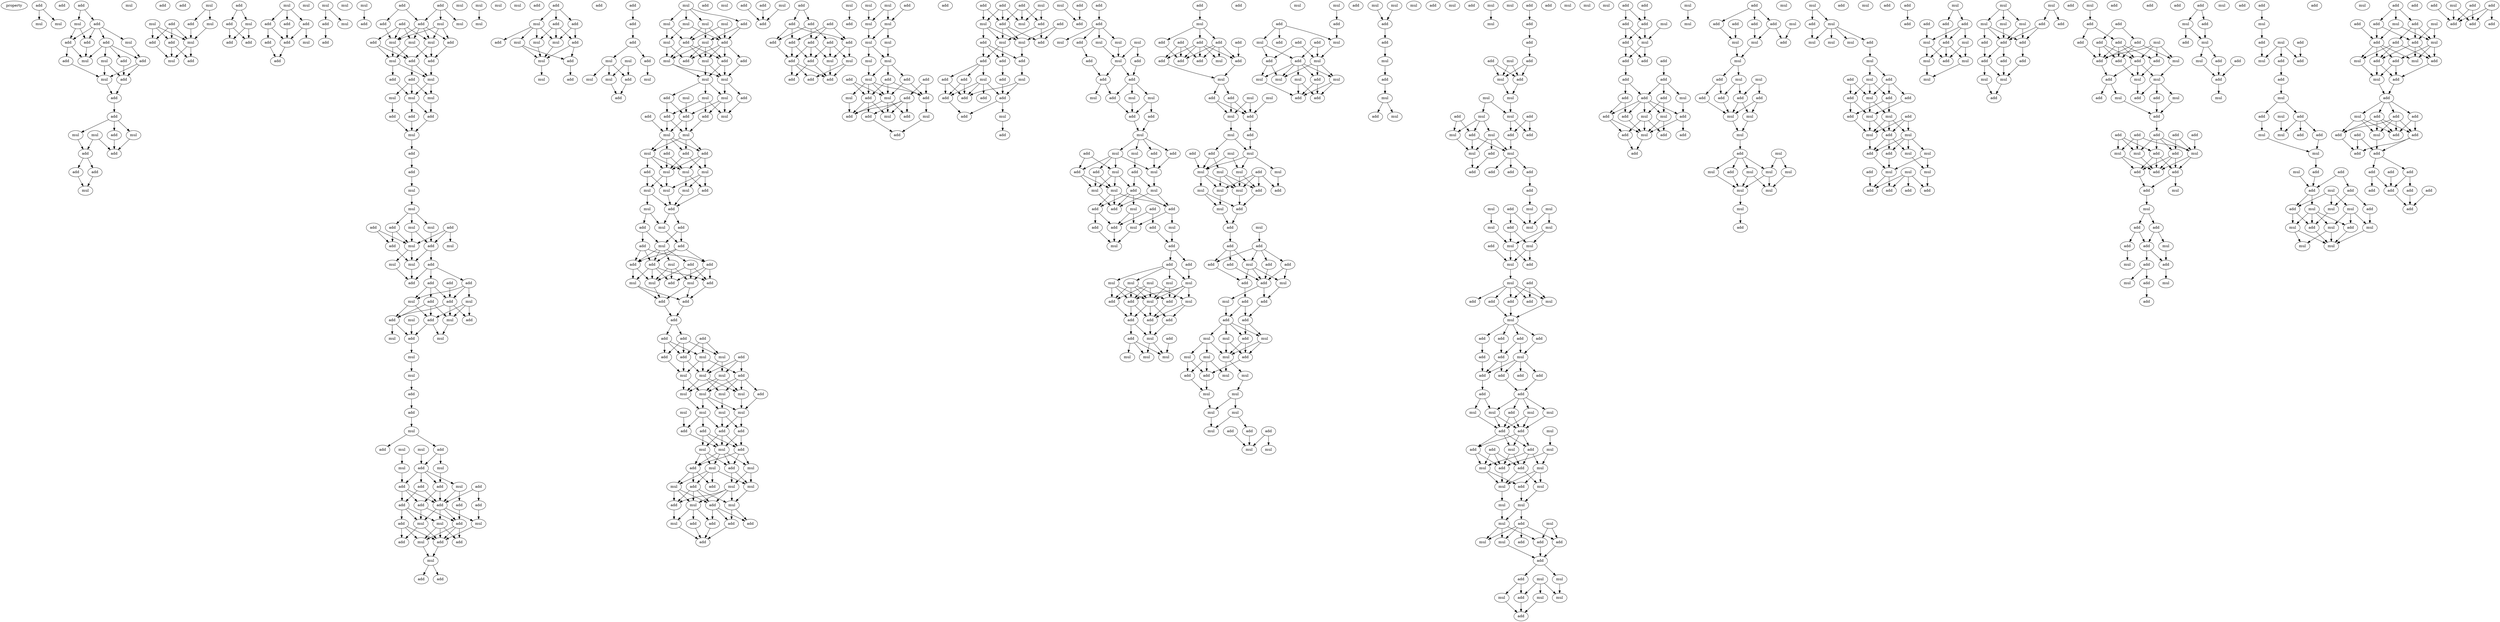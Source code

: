 digraph {
    node [fontcolor=black]
    property [mul=2,lf=1.6]
    0 [ label = add ];
    1 [ label = add ];
    2 [ label = mul ];
    3 [ label = mul ];
    4 [ label = add ];
    5 [ label = mul ];
    6 [ label = add ];
    7 [ label = add ];
    8 [ label = mul ];
    9 [ label = add ];
    10 [ label = add ];
    11 [ label = mul ];
    12 [ label = add ];
    13 [ label = mul ];
    14 [ label = add ];
    15 [ label = add ];
    16 [ label = mul ];
    17 [ label = add ];
    18 [ label = mul ];
    19 [ label = add ];
    20 [ label = add ];
    21 [ label = add ];
    22 [ label = add ];
    23 [ label = add ];
    24 [ label = mul ];
    25 [ label = mul ];
    26 [ label = mul ];
    27 [ label = add ];
    28 [ label = add ];
    29 [ label = add ];
    30 [ label = add ];
    31 [ label = mul ];
    32 [ label = mul ];
    33 [ label = mul ];
    34 [ label = add ];
    35 [ label = add ];
    36 [ label = mul ];
    37 [ label = add ];
    38 [ label = add ];
    39 [ label = mul ];
    40 [ label = add ];
    41 [ label = mul ];
    42 [ label = add ];
    43 [ label = add ];
    44 [ label = mul ];
    45 [ label = mul ];
    46 [ label = add ];
    47 [ label = add ];
    48 [ label = add ];
    49 [ label = add ];
    50 [ label = add ];
    51 [ label = mul ];
    52 [ label = add ];
    53 [ label = add ];
    54 [ label = mul ];
    55 [ label = mul ];
    56 [ label = add ];
    57 [ label = add ];
    58 [ label = mul ];
    59 [ label = mul ];
    60 [ label = add ];
    61 [ label = mul ];
    62 [ label = add ];
    63 [ label = add ];
    64 [ label = add ];
    65 [ label = add ];
    66 [ label = mul ];
    67 [ label = mul ];
    68 [ label = add ];
    69 [ label = add ];
    70 [ label = add ];
    71 [ label = mul ];
    72 [ label = add ];
    73 [ label = mul ];
    74 [ label = mul ];
    75 [ label = add ];
    76 [ label = add ];
    77 [ label = mul ];
    78 [ label = mul ];
    79 [ label = mul ];
    80 [ label = add ];
    81 [ label = add ];
    82 [ label = mul ];
    83 [ label = mul ];
    84 [ label = mul ];
    85 [ label = add ];
    86 [ label = add ];
    87 [ label = add ];
    88 [ label = mul ];
    89 [ label = add ];
    90 [ label = add ];
    91 [ label = mul ];
    92 [ label = mul ];
    93 [ label = mul ];
    94 [ label = mul ];
    95 [ label = mul ];
    96 [ label = add ];
    97 [ label = add ];
    98 [ label = mul ];
    99 [ label = add ];
    100 [ label = mul ];
    101 [ label = add ];
    102 [ label = add ];
    103 [ label = mul ];
    104 [ label = mul ];
    105 [ label = mul ];
    106 [ label = add ];
    107 [ label = mul ];
    108 [ label = add ];
    109 [ label = add ];
    110 [ label = add ];
    111 [ label = add ];
    112 [ label = add ];
    113 [ label = add ];
    114 [ label = mul ];
    115 [ label = mul ];
    116 [ label = add ];
    117 [ label = mul ];
    118 [ label = add ];
    119 [ label = mul ];
    120 [ label = add ];
    121 [ label = mul ];
    122 [ label = add ];
    123 [ label = mul ];
    124 [ label = mul ];
    125 [ label = mul ];
    126 [ label = add ];
    127 [ label = add ];
    128 [ label = mul ];
    129 [ label = mul ];
    130 [ label = mul ];
    131 [ label = add ];
    132 [ label = add ];
    133 [ label = mul ];
    134 [ label = add ];
    135 [ label = mul ];
    136 [ label = add ];
    137 [ label = mul ];
    138 [ label = mul ];
    139 [ label = add ];
    140 [ label = add ];
    141 [ label = add ];
    142 [ label = add ];
    143 [ label = add ];
    144 [ label = add ];
    145 [ label = add ];
    146 [ label = add ];
    147 [ label = add ];
    148 [ label = add ];
    149 [ label = mul ];
    150 [ label = mul ];
    151 [ label = add ];
    152 [ label = mul ];
    153 [ label = add ];
    154 [ label = mul ];
    155 [ label = add ];
    156 [ label = add ];
    157 [ label = mul ];
    158 [ label = add ];
    159 [ label = add ];
    160 [ label = add ];
    161 [ label = add ];
    162 [ label = mul ];
    163 [ label = add ];
    164 [ label = mul ];
    165 [ label = add ];
    166 [ label = mul ];
    167 [ label = add ];
    168 [ label = mul ];
    169 [ label = add ];
    170 [ label = mul ];
    171 [ label = add ];
    172 [ label = add ];
    173 [ label = add ];
    174 [ label = mul ];
    175 [ label = add ];
    176 [ label = add ];
    177 [ label = add ];
    178 [ label = mul ];
    179 [ label = mul ];
    180 [ label = mul ];
    181 [ label = mul ];
    182 [ label = mul ];
    183 [ label = add ];
    184 [ label = add ];
    185 [ label = mul ];
    186 [ label = mul ];
    187 [ label = mul ];
    188 [ label = mul ];
    189 [ label = add ];
    190 [ label = mul ];
    191 [ label = add ];
    192 [ label = mul ];
    193 [ label = add ];
    194 [ label = mul ];
    195 [ label = add ];
    196 [ label = mul ];
    197 [ label = mul ];
    198 [ label = add ];
    199 [ label = add ];
    200 [ label = mul ];
    201 [ label = mul ];
    202 [ label = mul ];
    203 [ label = add ];
    204 [ label = mul ];
    205 [ label = add ];
    206 [ label = mul ];
    207 [ label = add ];
    208 [ label = mul ];
    209 [ label = add ];
    210 [ label = add ];
    211 [ label = add ];
    212 [ label = mul ];
    213 [ label = mul ];
    214 [ label = mul ];
    215 [ label = add ];
    216 [ label = add ];
    217 [ label = add ];
    218 [ label = mul ];
    219 [ label = mul ];
    220 [ label = mul ];
    221 [ label = add ];
    222 [ label = mul ];
    223 [ label = mul ];
    224 [ label = mul ];
    225 [ label = add ];
    226 [ label = mul ];
    227 [ label = add ];
    228 [ label = mul ];
    229 [ label = add ];
    230 [ label = add ];
    231 [ label = add ];
    232 [ label = add ];
    233 [ label = add ];
    234 [ label = mul ];
    235 [ label = add ];
    236 [ label = add ];
    237 [ label = add ];
    238 [ label = add ];
    239 [ label = mul ];
    240 [ label = mul ];
    241 [ label = add ];
    242 [ label = mul ];
    243 [ label = mul ];
    244 [ label = add ];
    245 [ label = add ];
    246 [ label = add ];
    247 [ label = add ];
    248 [ label = mul ];
    249 [ label = add ];
    250 [ label = add ];
    251 [ label = add ];
    252 [ label = add ];
    253 [ label = add ];
    254 [ label = mul ];
    255 [ label = add ];
    256 [ label = mul ];
    257 [ label = mul ];
    258 [ label = add ];
    259 [ label = mul ];
    260 [ label = mul ];
    261 [ label = mul ];
    262 [ label = mul ];
    263 [ label = mul ];
    264 [ label = add ];
    265 [ label = mul ];
    266 [ label = mul ];
    267 [ label = mul ];
    268 [ label = mul ];
    269 [ label = mul ];
    270 [ label = add ];
    271 [ label = add ];
    272 [ label = add ];
    273 [ label = add ];
    274 [ label = mul ];
    275 [ label = add ];
    276 [ label = mul ];
    277 [ label = add ];
    278 [ label = add ];
    279 [ label = mul ];
    280 [ label = mul ];
    281 [ label = mul ];
    282 [ label = add ];
    283 [ label = mul ];
    284 [ label = add ];
    285 [ label = mul ];
    286 [ label = add ];
    287 [ label = add ];
    288 [ label = mul ];
    289 [ label = mul ];
    290 [ label = mul ];
    291 [ label = add ];
    292 [ label = add ];
    293 [ label = add ];
    294 [ label = add ];
    295 [ label = add ];
    296 [ label = add ];
    297 [ label = add ];
    298 [ label = mul ];
    299 [ label = add ];
    300 [ label = add ];
    301 [ label = add ];
    302 [ label = add ];
    303 [ label = add ];
    304 [ label = add ];
    305 [ label = add ];
    306 [ label = add ];
    307 [ label = add ];
    308 [ label = add ];
    309 [ label = mul ];
    310 [ label = mul ];
    311 [ label = add ];
    312 [ label = add ];
    313 [ label = add ];
    314 [ label = add ];
    315 [ label = add ];
    316 [ label = mul ];
    317 [ label = add ];
    318 [ label = mul ];
    319 [ label = mul ];
    320 [ label = add ];
    321 [ label = mul ];
    322 [ label = mul ];
    323 [ label = mul ];
    324 [ label = mul ];
    325 [ label = mul ];
    326 [ label = mul ];
    327 [ label = add ];
    328 [ label = mul ];
    329 [ label = add ];
    330 [ label = add ];
    331 [ label = add ];
    332 [ label = add ];
    333 [ label = add ];
    334 [ label = add ];
    335 [ label = mul ];
    336 [ label = mul ];
    337 [ label = mul ];
    338 [ label = add ];
    339 [ label = add ];
    340 [ label = add ];
    341 [ label = mul ];
    342 [ label = add ];
    343 [ label = add ];
    344 [ label = mul ];
    345 [ label = add ];
    346 [ label = add ];
    347 [ label = add ];
    348 [ label = add ];
    349 [ label = mul ];
    350 [ label = add ];
    351 [ label = mul ];
    352 [ label = add ];
    353 [ label = add ];
    354 [ label = mul ];
    355 [ label = add ];
    356 [ label = mul ];
    357 [ label = add ];
    358 [ label = add ];
    359 [ label = add ];
    360 [ label = add ];
    361 [ label = mul ];
    362 [ label = add ];
    363 [ label = mul ];
    364 [ label = add ];
    365 [ label = add ];
    366 [ label = add ];
    367 [ label = add ];
    368 [ label = add ];
    369 [ label = add ];
    370 [ label = mul ];
    371 [ label = add ];
    372 [ label = mul ];
    373 [ label = add ];
    374 [ label = add ];
    375 [ label = add ];
    376 [ label = add ];
    377 [ label = mul ];
    378 [ label = mul ];
    379 [ label = add ];
    380 [ label = mul ];
    381 [ label = mul ];
    382 [ label = add ];
    383 [ label = add ];
    384 [ label = mul ];
    385 [ label = add ];
    386 [ label = add ];
    387 [ label = mul ];
    388 [ label = add ];
    389 [ label = mul ];
    390 [ label = mul ];
    391 [ label = add ];
    392 [ label = add ];
    393 [ label = mul ];
    394 [ label = mul ];
    395 [ label = mul ];
    396 [ label = add ];
    397 [ label = add ];
    398 [ label = add ];
    399 [ label = add ];
    400 [ label = mul ];
    401 [ label = mul ];
    402 [ label = add ];
    403 [ label = add ];
    404 [ label = mul ];
    405 [ label = add ];
    406 [ label = mul ];
    407 [ label = mul ];
    408 [ label = add ];
    409 [ label = add ];
    410 [ label = add ];
    411 [ label = add ];
    412 [ label = mul ];
    413 [ label = mul ];
    414 [ label = add ];
    415 [ label = add ];
    416 [ label = mul ];
    417 [ label = add ];
    418 [ label = add ];
    419 [ label = mul ];
    420 [ label = add ];
    421 [ label = add ];
    422 [ label = mul ];
    423 [ label = mul ];
    424 [ label = mul ];
    425 [ label = mul ];
    426 [ label = mul ];
    427 [ label = mul ];
    428 [ label = add ];
    429 [ label = mul ];
    430 [ label = add ];
    431 [ label = add ];
    432 [ label = add ];
    433 [ label = add ];
    434 [ label = add ];
    435 [ label = add ];
    436 [ label = mul ];
    437 [ label = add ];
    438 [ label = mul ];
    439 [ label = mul ];
    440 [ label = add ];
    441 [ label = mul ];
    442 [ label = mul ];
    443 [ label = add ];
    444 [ label = add ];
    445 [ label = add ];
    446 [ label = add ];
    447 [ label = add ];
    448 [ label = add ];
    449 [ label = mul ];
    450 [ label = add ];
    451 [ label = add ];
    452 [ label = add ];
    453 [ label = mul ];
    454 [ label = mul ];
    455 [ label = add ];
    456 [ label = add ];
    457 [ label = mul ];
    458 [ label = mul ];
    459 [ label = add ];
    460 [ label = add ];
    461 [ label = mul ];
    462 [ label = add ];
    463 [ label = mul ];
    464 [ label = add ];
    465 [ label = mul ];
    466 [ label = mul ];
    467 [ label = mul ];
    468 [ label = mul ];
    469 [ label = mul ];
    470 [ label = add ];
    471 [ label = mul ];
    472 [ label = mul ];
    473 [ label = add ];
    474 [ label = add ];
    475 [ label = mul ];
    476 [ label = mul ];
    477 [ label = add ];
    478 [ label = add ];
    479 [ label = mul ];
    480 [ label = add ];
    481 [ label = add ];
    482 [ label = add ];
    483 [ label = add ];
    484 [ label = mul ];
    485 [ label = add ];
    486 [ label = add ];
    487 [ label = add ];
    488 [ label = add ];
    489 [ label = mul ];
    490 [ label = add ];
    491 [ label = add ];
    492 [ label = mul ];
    493 [ label = add ];
    494 [ label = add ];
    495 [ label = add ];
    496 [ label = add ];
    497 [ label = mul ];
    498 [ label = mul ];
    499 [ label = mul ];
    500 [ label = mul ];
    501 [ label = add ];
    502 [ label = mul ];
    503 [ label = mul ];
    504 [ label = mul ];
    505 [ label = add ];
    506 [ label = mul ];
    507 [ label = add ];
    508 [ label = mul ];
    509 [ label = mul ];
    510 [ label = mul ];
    511 [ label = mul ];
    512 [ label = add ];
    513 [ label = add ];
    514 [ label = mul ];
    515 [ label = mul ];
    516 [ label = add ];
    517 [ label = mul ];
    518 [ label = mul ];
    519 [ label = mul ];
    520 [ label = add ];
    521 [ label = add ];
    522 [ label = mul ];
    523 [ label = mul ];
    524 [ label = add ];
    525 [ label = add ];
    526 [ label = add ];
    527 [ label = add ];
    528 [ label = mul ];
    529 [ label = add ];
    530 [ label = mul ];
    531 [ label = mul ];
    532 [ label = mul ];
    533 [ label = add ];
    534 [ label = mul ];
    535 [ label = add ];
    536 [ label = add ];
    537 [ label = add ];
    538 [ label = mul ];
    539 [ label = mul ];
    540 [ label = mul ];
    541 [ label = add ];
    542 [ label = add ];
    543 [ label = add ];
    544 [ label = mul ];
    545 [ label = mul ];
    546 [ label = add ];
    547 [ label = add ];
    548 [ label = mul ];
    549 [ label = add ];
    550 [ label = mul ];
    551 [ label = mul ];
    552 [ label = mul ];
    553 [ label = mul ];
    554 [ label = add ];
    555 [ label = add ];
    556 [ label = add ];
    557 [ label = add ];
    558 [ label = add ];
    559 [ label = add ];
    560 [ label = mul ];
    561 [ label = add ];
    562 [ label = mul ];
    563 [ label = mul ];
    564 [ label = mul ];
    565 [ label = add ];
    566 [ label = add ];
    567 [ label = mul ];
    568 [ label = mul ];
    569 [ label = add ];
    570 [ label = add ];
    571 [ label = mul ];
    572 [ label = add ];
    573 [ label = mul ];
    574 [ label = mul ];
    575 [ label = mul ];
    576 [ label = add ];
    577 [ label = add ];
    578 [ label = mul ];
    579 [ label = add ];
    580 [ label = add ];
    581 [ label = add ];
    582 [ label = add ];
    583 [ label = add ];
    584 [ label = mul ];
    585 [ label = mul ];
    586 [ label = mul ];
    587 [ label = mul ];
    588 [ label = mul ];
    589 [ label = add ];
    590 [ label = mul ];
    591 [ label = add ];
    592 [ label = mul ];
    593 [ label = mul ];
    594 [ label = mul ];
    595 [ label = add ];
    596 [ label = add ];
    597 [ label = mul ];
    598 [ label = add ];
    599 [ label = add ];
    600 [ label = add ];
    601 [ label = add ];
    602 [ label = mul ];
    603 [ label = mul ];
    604 [ label = add ];
    605 [ label = add ];
    606 [ label = mul ];
    607 [ label = add ];
    608 [ label = add ];
    609 [ label = mul ];
    610 [ label = add ];
    611 [ label = add ];
    612 [ label = add ];
    613 [ label = add ];
    614 [ label = add ];
    615 [ label = mul ];
    616 [ label = add ];
    617 [ label = add ];
    618 [ label = add ];
    619 [ label = mul ];
    620 [ label = mul ];
    621 [ label = mul ];
    622 [ label = add ];
    623 [ label = mul ];
    624 [ label = add ];
    625 [ label = mul ];
    626 [ label = add ];
    627 [ label = add ];
    628 [ label = mul ];
    629 [ label = mul ];
    630 [ label = add ];
    631 [ label = add ];
    632 [ label = mul ];
    633 [ label = add ];
    634 [ label = add ];
    635 [ label = mul ];
    636 [ label = add ];
    637 [ label = mul ];
    638 [ label = mul ];
    639 [ label = mul ];
    640 [ label = mul ];
    641 [ label = mul ];
    642 [ label = add ];
    643 [ label = mul ];
    644 [ label = add ];
    645 [ label = mul ];
    646 [ label = add ];
    647 [ label = add ];
    648 [ label = mul ];
    649 [ label = add ];
    650 [ label = mul ];
    651 [ label = mul ];
    652 [ label = add ];
    653 [ label = mul ];
    654 [ label = mul ];
    655 [ label = add ];
    656 [ label = mul ];
    657 [ label = add ];
    658 [ label = add ];
    659 [ label = mul ];
    660 [ label = add ];
    661 [ label = add ];
    662 [ label = mul ];
    663 [ label = add ];
    664 [ label = mul ];
    665 [ label = add ];
    666 [ label = mul ];
    667 [ label = add ];
    668 [ label = add ];
    669 [ label = add ];
    670 [ label = add ];
    671 [ label = add ];
    672 [ label = add ];
    673 [ label = add ];
    674 [ label = add ];
    675 [ label = mul ];
    676 [ label = add ];
    677 [ label = mul ];
    678 [ label = add ];
    679 [ label = mul ];
    680 [ label = add ];
    681 [ label = add ];
    682 [ label = add ];
    683 [ label = add ];
    684 [ label = mul ];
    685 [ label = add ];
    686 [ label = add ];
    687 [ label = add ];
    688 [ label = mul ];
    689 [ label = add ];
    690 [ label = add ];
    691 [ label = add ];
    692 [ label = mul ];
    693 [ label = mul ];
    694 [ label = add ];
    695 [ label = mul ];
    696 [ label = add ];
    697 [ label = mul ];
    698 [ label = mul ];
    699 [ label = add ];
    700 [ label = add ];
    701 [ label = add ];
    702 [ label = add ];
    703 [ label = mul ];
    704 [ label = mul ];
    705 [ label = mul ];
    706 [ label = mul ];
    707 [ label = add ];
    708 [ label = add ];
    709 [ label = mul ];
    710 [ label = mul ];
    711 [ label = mul ];
    712 [ label = mul ];
    713 [ label = mul ];
    714 [ label = mul ];
    715 [ label = mul ];
    716 [ label = mul ];
    717 [ label = mul ];
    718 [ label = add ];
    719 [ label = add ];
    720 [ label = add ];
    721 [ label = mul ];
    722 [ label = mul ];
    723 [ label = add ];
    724 [ label = mul ];
    725 [ label = mul ];
    726 [ label = mul ];
    727 [ label = mul ];
    728 [ label = add ];
    729 [ label = add ];
    730 [ label = add ];
    731 [ label = add ];
    732 [ label = add ];
    733 [ label = mul ];
    734 [ label = mul ];
    735 [ label = add ];
    736 [ label = add ];
    737 [ label = mul ];
    738 [ label = mul ];
    739 [ label = mul ];
    740 [ label = add ];
    741 [ label = mul ];
    742 [ label = add ];
    743 [ label = mul ];
    744 [ label = add ];
    745 [ label = mul ];
    746 [ label = mul ];
    747 [ label = mul ];
    748 [ label = add ];
    749 [ label = add ];
    750 [ label = add ];
    751 [ label = add ];
    752 [ label = add ];
    753 [ label = mul ];
    754 [ label = add ];
    755 [ label = add ];
    756 [ label = mul ];
    757 [ label = add ];
    758 [ label = add ];
    759 [ label = add ];
    760 [ label = add ];
    761 [ label = mul ];
    762 [ label = mul ];
    763 [ label = add ];
    764 [ label = add ];
    765 [ label = mul ];
    766 [ label = mul ];
    767 [ label = mul ];
    768 [ label = mul ];
    769 [ label = mul ];
    770 [ label = mul ];
    771 [ label = add ];
    772 [ label = add ];
    773 [ label = mul ];
    774 [ label = mul ];
    775 [ label = add ];
    776 [ label = add ];
    777 [ label = add ];
    778 [ label = add ];
    779 [ label = add ];
    780 [ label = add ];
    781 [ label = add ];
    782 [ label = mul ];
    783 [ label = mul ];
    784 [ label = mul ];
    785 [ label = add ];
    786 [ label = add ];
    787 [ label = add ];
    788 [ label = add ];
    789 [ label = add ];
    790 [ label = mul ];
    791 [ label = add ];
    792 [ label = add ];
    793 [ label = add ];
    794 [ label = add ];
    795 [ label = mul ];
    796 [ label = add ];
    797 [ label = add ];
    798 [ label = add ];
    799 [ label = mul ];
    800 [ label = mul ];
    801 [ label = add ];
    802 [ label = mul ];
    803 [ label = add ];
    804 [ label = mul ];
    805 [ label = add ];
    806 [ label = add ];
    807 [ label = add ];
    808 [ label = add ];
    809 [ label = add ];
    810 [ label = add ];
    811 [ label = add ];
    812 [ label = add ];
    813 [ label = add ];
    814 [ label = add ];
    815 [ label = mul ];
    816 [ label = mul ];
    817 [ label = mul ];
    818 [ label = add ];
    819 [ label = add ];
    820 [ label = add ];
    821 [ label = add ];
    822 [ label = mul ];
    823 [ label = add ];
    824 [ label = mul ];
    825 [ label = add ];
    826 [ label = add ];
    827 [ label = add ];
    828 [ label = mul ];
    829 [ label = add ];
    830 [ label = add ];
    831 [ label = add ];
    832 [ label = mul ];
    833 [ label = add ];
    834 [ label = mul ];
    835 [ label = add ];
    836 [ label = mul ];
    837 [ label = add ];
    838 [ label = add ];
    839 [ label = mul ];
    840 [ label = mul ];
    841 [ label = add ];
    842 [ label = add ];
    843 [ label = mul ];
    844 [ label = mul ];
    845 [ label = add ];
    846 [ label = add ];
    847 [ label = add ];
    848 [ label = add ];
    849 [ label = mul ];
    850 [ label = add ];
    851 [ label = mul ];
    852 [ label = add ];
    853 [ label = add ];
    854 [ label = mul ];
    855 [ label = mul ];
    856 [ label = add ];
    857 [ label = add ];
    858 [ label = add ];
    859 [ label = add ];
    860 [ label = mul ];
    861 [ label = mul ];
    862 [ label = add ];
    863 [ label = add ];
    864 [ label = mul ];
    865 [ label = add ];
    866 [ label = mul ];
    867 [ label = add ];
    868 [ label = mul ];
    869 [ label = mul ];
    870 [ label = add ];
    871 [ label = add ];
    872 [ label = mul ];
    873 [ label = mul ];
    874 [ label = add ];
    875 [ label = add ];
    876 [ label = mul ];
    877 [ label = add ];
    878 [ label = mul ];
    879 [ label = mul ];
    880 [ label = add ];
    881 [ label = mul ];
    882 [ label = add ];
    883 [ label = add ];
    884 [ label = mul ];
    885 [ label = mul ];
    886 [ label = mul ];
    887 [ label = mul ];
    888 [ label = add ];
    889 [ label = mul ];
    890 [ label = mul ];
    891 [ label = add ];
    892 [ label = add ];
    893 [ label = add ];
    894 [ label = add ];
    895 [ label = mul ];
    896 [ label = add ];
    897 [ label = add ];
    898 [ label = add ];
    899 [ label = mul ];
    900 [ label = add ];
    901 [ label = mul ];
    902 [ label = add ];
    903 [ label = add ];
    904 [ label = mul ];
    905 [ label = add ];
    906 [ label = mul ];
    907 [ label = add ];
    908 [ label = add ];
    909 [ label = add ];
    910 [ label = mul ];
    911 [ label = add ];
    912 [ label = add ];
    913 [ label = add ];
    914 [ label = add ];
    915 [ label = add ];
    916 [ label = add ];
    917 [ label = add ];
    918 [ label = add ];
    919 [ label = add ];
    920 [ label = add ];
    921 [ label = add ];
    922 [ label = add ];
    923 [ label = add ];
    924 [ label = add ];
    925 [ label = add ];
    926 [ label = add ];
    927 [ label = mul ];
    928 [ label = add ];
    929 [ label = add ];
    930 [ label = add ];
    931 [ label = add ];
    932 [ label = add ];
    0 -> 2 [ name = 0 ];
    0 -> 3 [ name = 1 ];
    4 -> 5 [ name = 2 ];
    4 -> 6 [ name = 3 ];
    5 -> 7 [ name = 4 ];
    5 -> 9 [ name = 5 ];
    6 -> 7 [ name = 6 ];
    6 -> 8 [ name = 7 ];
    6 -> 9 [ name = 8 ];
    6 -> 10 [ name = 9 ];
    7 -> 11 [ name = 10 ];
    8 -> 15 [ name = 11 ];
    9 -> 11 [ name = 12 ];
    9 -> 12 [ name = 13 ];
    10 -> 11 [ name = 14 ];
    10 -> 13 [ name = 15 ];
    10 -> 14 [ name = 16 ];
    10 -> 15 [ name = 17 ];
    12 -> 16 [ name = 18 ];
    13 -> 16 [ name = 19 ];
    13 -> 17 [ name = 20 ];
    14 -> 17 [ name = 21 ];
    15 -> 16 [ name = 22 ];
    15 -> 17 [ name = 23 ];
    16 -> 20 [ name = 24 ];
    17 -> 20 [ name = 25 ];
    20 -> 21 [ name = 26 ];
    21 -> 23 [ name = 27 ];
    21 -> 24 [ name = 28 ];
    21 -> 25 [ name = 29 ];
    23 -> 28 [ name = 30 ];
    24 -> 28 [ name = 31 ];
    25 -> 27 [ name = 32 ];
    26 -> 27 [ name = 33 ];
    26 -> 28 [ name = 34 ];
    27 -> 29 [ name = 35 ];
    27 -> 30 [ name = 36 ];
    29 -> 31 [ name = 37 ];
    30 -> 31 [ name = 38 ];
    32 -> 34 [ name = 39 ];
    32 -> 36 [ name = 40 ];
    33 -> 37 [ name = 41 ];
    33 -> 38 [ name = 42 ];
    33 -> 39 [ name = 43 ];
    34 -> 39 [ name = 44 ];
    35 -> 37 [ name = 45 ];
    35 -> 38 [ name = 46 ];
    35 -> 39 [ name = 47 ];
    36 -> 39 [ name = 48 ];
    37 -> 40 [ name = 49 ];
    37 -> 41 [ name = 50 ];
    38 -> 41 [ name = 51 ];
    39 -> 40 [ name = 52 ];
    39 -> 41 [ name = 53 ];
    42 -> 43 [ name = 54 ];
    42 -> 45 [ name = 55 ];
    43 -> 47 [ name = 56 ];
    43 -> 49 [ name = 57 ];
    44 -> 46 [ name = 58 ];
    44 -> 48 [ name = 59 ];
    44 -> 50 [ name = 60 ];
    45 -> 47 [ name = 61 ];
    45 -> 49 [ name = 62 ];
    46 -> 52 [ name = 63 ];
    48 -> 52 [ name = 64 ];
    48 -> 53 [ name = 65 ];
    50 -> 52 [ name = 66 ];
    50 -> 54 [ name = 67 ];
    52 -> 56 [ name = 68 ];
    53 -> 56 [ name = 69 ];
    55 -> 57 [ name = 70 ];
    55 -> 59 [ name = 71 ];
    57 -> 60 [ name = 72 ];
    61 -> 62 [ name = 73 ];
    63 -> 65 [ name = 74 ];
    63 -> 66 [ name = 75 ];
    63 -> 67 [ name = 76 ];
    64 -> 65 [ name = 77 ];
    64 -> 69 [ name = 78 ];
    65 -> 70 [ name = 79 ];
    65 -> 71 [ name = 80 ];
    65 -> 73 [ name = 81 ];
    65 -> 74 [ name = 82 ];
    66 -> 70 [ name = 83 ];
    66 -> 71 [ name = 84 ];
    66 -> 73 [ name = 85 ];
    68 -> 71 [ name = 86 ];
    68 -> 72 [ name = 87 ];
    68 -> 73 [ name = 88 ];
    68 -> 74 [ name = 89 ];
    69 -> 71 [ name = 90 ];
    70 -> 75 [ name = 91 ];
    71 -> 76 [ name = 92 ];
    71 -> 77 [ name = 93 ];
    72 -> 76 [ name = 94 ];
    72 -> 77 [ name = 95 ];
    73 -> 75 [ name = 96 ];
    73 -> 76 [ name = 97 ];
    74 -> 75 [ name = 98 ];
    74 -> 77 [ name = 99 ];
    75 -> 78 [ name = 100 ];
    76 -> 78 [ name = 101 ];
    76 -> 81 [ name = 102 ];
    77 -> 78 [ name = 103 ];
    77 -> 80 [ name = 104 ];
    78 -> 82 [ name = 105 ];
    78 -> 83 [ name = 106 ];
    80 -> 82 [ name = 107 ];
    81 -> 82 [ name = 108 ];
    81 -> 83 [ name = 109 ];
    81 -> 84 [ name = 110 ];
    82 -> 85 [ name = 111 ];
    82 -> 87 [ name = 112 ];
    83 -> 87 [ name = 113 ];
    84 -> 86 [ name = 114 ];
    85 -> 88 [ name = 115 ];
    86 -> 88 [ name = 116 ];
    87 -> 88 [ name = 117 ];
    88 -> 89 [ name = 118 ];
    89 -> 90 [ name = 119 ];
    90 -> 92 [ name = 120 ];
    91 -> 94 [ name = 121 ];
    92 -> 95 [ name = 122 ];
    95 -> 96 [ name = 123 ];
    95 -> 98 [ name = 124 ];
    95 -> 100 [ name = 125 ];
    96 -> 101 [ name = 126 ];
    96 -> 103 [ name = 127 ];
    97 -> 102 [ name = 128 ];
    97 -> 103 [ name = 129 ];
    97 -> 104 [ name = 130 ];
    98 -> 102 [ name = 131 ];
    99 -> 101 [ name = 132 ];
    99 -> 103 [ name = 133 ];
    100 -> 102 [ name = 134 ];
    100 -> 103 [ name = 135 ];
    101 -> 105 [ name = 136 ];
    102 -> 105 [ name = 137 ];
    102 -> 106 [ name = 138 ];
    103 -> 105 [ name = 139 ];
    103 -> 107 [ name = 140 ];
    105 -> 111 [ name = 141 ];
    106 -> 109 [ name = 142 ];
    106 -> 110 [ name = 143 ];
    106 -> 111 [ name = 144 ];
    107 -> 111 [ name = 145 ];
    108 -> 112 [ name = 146 ];
    109 -> 112 [ name = 147 ];
    109 -> 114 [ name = 148 ];
    109 -> 115 [ name = 149 ];
    110 -> 112 [ name = 150 ];
    110 -> 113 [ name = 151 ];
    110 -> 115 [ name = 152 ];
    112 -> 117 [ name = 153 ];
    112 -> 118 [ name = 154 ];
    112 -> 120 [ name = 155 ];
    113 -> 116 [ name = 156 ];
    113 -> 117 [ name = 157 ];
    113 -> 118 [ name = 158 ];
    114 -> 116 [ name = 159 ];
    114 -> 117 [ name = 160 ];
    114 -> 120 [ name = 161 ];
    115 -> 116 [ name = 162 ];
    115 -> 118 [ name = 163 ];
    116 -> 122 [ name = 164 ];
    116 -> 123 [ name = 165 ];
    117 -> 123 [ name = 166 ];
    118 -> 121 [ name = 167 ];
    118 -> 122 [ name = 168 ];
    119 -> 122 [ name = 169 ];
    122 -> 124 [ name = 170 ];
    124 -> 125 [ name = 171 ];
    125 -> 126 [ name = 172 ];
    126 -> 127 [ name = 173 ];
    127 -> 129 [ name = 174 ];
    129 -> 132 [ name = 175 ];
    129 -> 134 [ name = 176 ];
    130 -> 137 [ name = 177 ];
    133 -> 136 [ name = 178 ];
    134 -> 135 [ name = 179 ];
    134 -> 136 [ name = 180 ];
    135 -> 140 [ name = 181 ];
    136 -> 138 [ name = 182 ];
    136 -> 140 [ name = 183 ];
    136 -> 141 [ name = 184 ];
    136 -> 142 [ name = 185 ];
    137 -> 141 [ name = 186 ];
    138 -> 143 [ name = 187 ];
    138 -> 146 [ name = 188 ];
    139 -> 144 [ name = 189 ];
    139 -> 146 [ name = 190 ];
    140 -> 145 [ name = 191 ];
    140 -> 146 [ name = 192 ];
    141 -> 145 [ name = 193 ];
    141 -> 146 [ name = 194 ];
    141 -> 147 [ name = 195 ];
    142 -> 146 [ name = 196 ];
    142 -> 147 [ name = 197 ];
    143 -> 151 [ name = 198 ];
    144 -> 152 [ name = 199 ];
    145 -> 150 [ name = 200 ];
    145 -> 151 [ name = 201 ];
    146 -> 149 [ name = 202 ];
    146 -> 150 [ name = 203 ];
    146 -> 151 [ name = 204 ];
    146 -> 152 [ name = 205 ];
    147 -> 148 [ name = 206 ];
    147 -> 149 [ name = 207 ];
    147 -> 150 [ name = 208 ];
    148 -> 153 [ name = 209 ];
    148 -> 154 [ name = 210 ];
    148 -> 155 [ name = 211 ];
    149 -> 154 [ name = 212 ];
    149 -> 155 [ name = 213 ];
    149 -> 156 [ name = 214 ];
    150 -> 153 [ name = 215 ];
    150 -> 155 [ name = 216 ];
    151 -> 154 [ name = 217 ];
    151 -> 155 [ name = 218 ];
    151 -> 156 [ name = 219 ];
    152 -> 155 [ name = 220 ];
    154 -> 157 [ name = 221 ];
    155 -> 157 [ name = 222 ];
    157 -> 158 [ name = 223 ];
    157 -> 159 [ name = 224 ];
    160 -> 161 [ name = 225 ];
    160 -> 162 [ name = 226 ];
    160 -> 163 [ name = 227 ];
    161 -> 164 [ name = 228 ];
    161 -> 165 [ name = 229 ];
    161 -> 166 [ name = 230 ];
    162 -> 164 [ name = 231 ];
    162 -> 166 [ name = 232 ];
    162 -> 167 [ name = 233 ];
    162 -> 168 [ name = 234 ];
    163 -> 164 [ name = 235 ];
    163 -> 165 [ name = 236 ];
    164 -> 170 [ name = 237 ];
    165 -> 169 [ name = 238 ];
    165 -> 170 [ name = 239 ];
    166 -> 170 [ name = 240 ];
    168 -> 169 [ name = 241 ];
    168 -> 170 [ name = 242 ];
    169 -> 172 [ name = 243 ];
    170 -> 174 [ name = 244 ];
    173 -> 175 [ name = 245 ];
    175 -> 176 [ name = 246 ];
    176 -> 177 [ name = 247 ];
    176 -> 179 [ name = 248 ];
    177 -> 182 [ name = 249 ];
    178 -> 181 [ name = 250 ];
    178 -> 183 [ name = 251 ];
    179 -> 180 [ name = 252 ];
    179 -> 181 [ name = 253 ];
    179 -> 183 [ name = 254 ];
    181 -> 184 [ name = 255 ];
    183 -> 184 [ name = 256 ];
    185 -> 186 [ name = 257 ];
    185 -> 187 [ name = 258 ];
    185 -> 189 [ name = 259 ];
    185 -> 190 [ name = 260 ];
    186 -> 191 [ name = 261 ];
    186 -> 193 [ name = 262 ];
    186 -> 194 [ name = 263 ];
    187 -> 191 [ name = 264 ];
    187 -> 192 [ name = 265 ];
    188 -> 191 [ name = 266 ];
    188 -> 193 [ name = 267 ];
    189 -> 193 [ name = 268 ];
    189 -> 194 [ name = 269 ];
    190 -> 192 [ name = 270 ];
    190 -> 193 [ name = 271 ];
    191 -> 196 [ name = 272 ];
    191 -> 197 [ name = 273 ];
    191 -> 199 [ name = 274 ];
    192 -> 195 [ name = 275 ];
    192 -> 196 [ name = 276 ];
    193 -> 195 [ name = 277 ];
    193 -> 197 [ name = 278 ];
    193 -> 198 [ name = 279 ];
    193 -> 199 [ name = 280 ];
    194 -> 195 [ name = 281 ];
    194 -> 196 [ name = 282 ];
    194 -> 197 [ name = 283 ];
    194 -> 199 [ name = 284 ];
    196 -> 200 [ name = 285 ];
    196 -> 201 [ name = 286 ];
    197 -> 200 [ name = 287 ];
    197 -> 201 [ name = 288 ];
    198 -> 200 [ name = 289 ];
    199 -> 200 [ name = 290 ];
    199 -> 201 [ name = 291 ];
    200 -> 203 [ name = 292 ];
    200 -> 206 [ name = 293 ];
    201 -> 204 [ name = 294 ];
    201 -> 205 [ name = 295 ];
    201 -> 206 [ name = 296 ];
    202 -> 210 [ name = 297 ];
    203 -> 208 [ name = 298 ];
    204 -> 208 [ name = 299 ];
    204 -> 209 [ name = 300 ];
    204 -> 211 [ name = 301 ];
    205 -> 209 [ name = 302 ];
    205 -> 210 [ name = 303 ];
    206 -> 208 [ name = 304 ];
    206 -> 210 [ name = 305 ];
    206 -> 211 [ name = 306 ];
    207 -> 213 [ name = 307 ];
    209 -> 212 [ name = 308 ];
    209 -> 213 [ name = 309 ];
    210 -> 212 [ name = 310 ];
    210 -> 213 [ name = 311 ];
    211 -> 212 [ name = 312 ];
    212 -> 214 [ name = 313 ];
    212 -> 215 [ name = 314 ];
    212 -> 216 [ name = 315 ];
    213 -> 214 [ name = 316 ];
    213 -> 215 [ name = 317 ];
    213 -> 216 [ name = 318 ];
    213 -> 217 [ name = 319 ];
    214 -> 218 [ name = 320 ];
    214 -> 220 [ name = 321 ];
    214 -> 221 [ name = 322 ];
    215 -> 219 [ name = 323 ];
    215 -> 220 [ name = 324 ];
    216 -> 218 [ name = 325 ];
    216 -> 219 [ name = 326 ];
    216 -> 220 [ name = 327 ];
    217 -> 218 [ name = 328 ];
    217 -> 220 [ name = 329 ];
    218 -> 223 [ name = 330 ];
    218 -> 225 [ name = 331 ];
    219 -> 223 [ name = 332 ];
    219 -> 224 [ name = 333 ];
    219 -> 225 [ name = 334 ];
    220 -> 222 [ name = 335 ];
    220 -> 224 [ name = 336 ];
    221 -> 222 [ name = 337 ];
    221 -> 224 [ name = 338 ];
    222 -> 226 [ name = 339 ];
    222 -> 227 [ name = 340 ];
    223 -> 227 [ name = 341 ];
    224 -> 227 [ name = 342 ];
    225 -> 227 [ name = 343 ];
    226 -> 228 [ name = 344 ];
    226 -> 229 [ name = 345 ];
    227 -> 228 [ name = 346 ];
    227 -> 231 [ name = 347 ];
    228 -> 233 [ name = 348 ];
    229 -> 232 [ name = 349 ];
    229 -> 234 [ name = 350 ];
    231 -> 233 [ name = 351 ];
    231 -> 234 [ name = 352 ];
    232 -> 236 [ name = 353 ];
    232 -> 237 [ name = 354 ];
    232 -> 238 [ name = 355 ];
    233 -> 236 [ name = 356 ];
    233 -> 237 [ name = 357 ];
    233 -> 238 [ name = 358 ];
    234 -> 235 [ name = 359 ];
    234 -> 236 [ name = 360 ];
    234 -> 237 [ name = 361 ];
    234 -> 239 [ name = 362 ];
    235 -> 240 [ name = 363 ];
    235 -> 241 [ name = 364 ];
    235 -> 243 [ name = 365 ];
    236 -> 242 [ name = 366 ];
    236 -> 243 [ name = 367 ];
    237 -> 241 [ name = 368 ];
    237 -> 242 [ name = 369 ];
    237 -> 243 [ name = 370 ];
    237 -> 244 [ name = 371 ];
    238 -> 240 [ name = 372 ];
    238 -> 241 [ name = 373 ];
    238 -> 244 [ name = 374 ];
    239 -> 240 [ name = 375 ];
    239 -> 243 [ name = 376 ];
    239 -> 244 [ name = 377 ];
    240 -> 245 [ name = 378 ];
    240 -> 246 [ name = 379 ];
    241 -> 246 [ name = 380 ];
    242 -> 245 [ name = 381 ];
    242 -> 246 [ name = 382 ];
    243 -> 245 [ name = 383 ];
    245 -> 247 [ name = 384 ];
    246 -> 247 [ name = 385 ];
    247 -> 249 [ name = 386 ];
    247 -> 251 [ name = 387 ];
    249 -> 253 [ name = 388 ];
    249 -> 254 [ name = 389 ];
    249 -> 255 [ name = 390 ];
    250 -> 254 [ name = 391 ];
    250 -> 255 [ name = 392 ];
    250 -> 256 [ name = 393 ];
    251 -> 253 [ name = 394 ];
    251 -> 255 [ name = 395 ];
    251 -> 256 [ name = 396 ];
    252 -> 257 [ name = 397 ];
    252 -> 258 [ name = 398 ];
    252 -> 259 [ name = 399 ];
    253 -> 260 [ name = 400 ];
    254 -> 257 [ name = 401 ];
    254 -> 259 [ name = 402 ];
    255 -> 257 [ name = 403 ];
    255 -> 260 [ name = 404 ];
    256 -> 257 [ name = 405 ];
    256 -> 258 [ name = 406 ];
    256 -> 260 [ name = 407 ];
    257 -> 262 [ name = 408 ];
    257 -> 263 [ name = 409 ];
    257 -> 265 [ name = 410 ];
    258 -> 261 [ name = 411 ];
    258 -> 262 [ name = 412 ];
    258 -> 264 [ name = 413 ];
    258 -> 265 [ name = 414 ];
    259 -> 261 [ name = 415 ];
    259 -> 262 [ name = 416 ];
    259 -> 263 [ name = 417 ];
    260 -> 261 [ name = 418 ];
    260 -> 263 [ name = 419 ];
    261 -> 266 [ name = 420 ];
    261 -> 267 [ name = 421 ];
    261 -> 268 [ name = 422 ];
    262 -> 266 [ name = 423 ];
    263 -> 267 [ name = 424 ];
    264 -> 266 [ name = 425 ];
    265 -> 268 [ name = 426 ];
    266 -> 270 [ name = 427 ];
    266 -> 273 [ name = 428 ];
    267 -> 270 [ name = 429 ];
    267 -> 271 [ name = 430 ];
    267 -> 272 [ name = 431 ];
    268 -> 270 [ name = 432 ];
    268 -> 273 [ name = 433 ];
    269 -> 271 [ name = 434 ];
    270 -> 274 [ name = 435 ];
    270 -> 275 [ name = 436 ];
    270 -> 276 [ name = 437 ];
    271 -> 274 [ name = 438 ];
    272 -> 274 [ name = 439 ];
    272 -> 275 [ name = 440 ];
    272 -> 276 [ name = 441 ];
    273 -> 274 [ name = 442 ];
    273 -> 275 [ name = 443 ];
    274 -> 277 [ name = 444 ];
    274 -> 278 [ name = 445 ];
    274 -> 279 [ name = 446 ];
    274 -> 280 [ name = 447 ];
    275 -> 277 [ name = 448 ];
    275 -> 278 [ name = 449 ];
    275 -> 279 [ name = 450 ];
    276 -> 277 [ name = 451 ];
    276 -> 278 [ name = 452 ];
    276 -> 280 [ name = 453 ];
    277 -> 281 [ name = 454 ];
    277 -> 282 [ name = 455 ];
    277 -> 284 [ name = 456 ];
    278 -> 283 [ name = 457 ];
    278 -> 285 [ name = 458 ];
    279 -> 283 [ name = 459 ];
    279 -> 285 [ name = 460 ];
    280 -> 281 [ name = 461 ];
    280 -> 282 [ name = 462 ];
    280 -> 284 [ name = 463 ];
    280 -> 285 [ name = 464 ];
    281 -> 286 [ name = 465 ];
    281 -> 287 [ name = 466 ];
    281 -> 288 [ name = 467 ];
    283 -> 286 [ name = 468 ];
    283 -> 287 [ name = 469 ];
    283 -> 288 [ name = 470 ];
    283 -> 289 [ name = 471 ];
    284 -> 286 [ name = 472 ];
    284 -> 287 [ name = 473 ];
    284 -> 288 [ name = 474 ];
    284 -> 289 [ name = 475 ];
    285 -> 289 [ name = 476 ];
    286 -> 291 [ name = 477 ];
    286 -> 293 [ name = 478 ];
    286 -> 294 [ name = 479 ];
    287 -> 290 [ name = 480 ];
    288 -> 290 [ name = 481 ];
    288 -> 291 [ name = 482 ];
    288 -> 292 [ name = 483 ];
    289 -> 293 [ name = 484 ];
    289 -> 294 [ name = 485 ];
    290 -> 295 [ name = 486 ];
    291 -> 295 [ name = 487 ];
    292 -> 295 [ name = 488 ];
    293 -> 295 [ name = 489 ];
    296 -> 299 [ name = 490 ];
    297 -> 299 [ name = 491 ];
    298 -> 299 [ name = 492 ];
    300 -> 302 [ name = 493 ];
    300 -> 303 [ name = 494 ];
    301 -> 305 [ name = 495 ];
    301 -> 307 [ name = 496 ];
    301 -> 308 [ name = 497 ];
    302 -> 304 [ name = 498 ];
    302 -> 305 [ name = 499 ];
    302 -> 306 [ name = 500 ];
    303 -> 306 [ name = 501 ];
    303 -> 307 [ name = 502 ];
    303 -> 308 [ name = 503 ];
    304 -> 309 [ name = 504 ];
    304 -> 310 [ name = 505 ];
    304 -> 311 [ name = 506 ];
    305 -> 310 [ name = 507 ];
    305 -> 311 [ name = 508 ];
    305 -> 312 [ name = 509 ];
    306 -> 312 [ name = 510 ];
    307 -> 311 [ name = 511 ];
    307 -> 312 [ name = 512 ];
    308 -> 309 [ name = 513 ];
    308 -> 310 [ name = 514 ];
    309 -> 313 [ name = 515 ];
    309 -> 315 [ name = 516 ];
    310 -> 315 [ name = 517 ];
    311 -> 314 [ name = 518 ];
    311 -> 315 [ name = 519 ];
    312 -> 313 [ name = 520 ];
    312 -> 314 [ name = 521 ];
    312 -> 315 [ name = 522 ];
    316 -> 317 [ name = 523 ];
    318 -> 321 [ name = 524 ];
    319 -> 321 [ name = 525 ];
    319 -> 322 [ name = 526 ];
    320 -> 322 [ name = 527 ];
    321 -> 324 [ name = 528 ];
    322 -> 323 [ name = 529 ];
    322 -> 324 [ name = 530 ];
    323 -> 326 [ name = 531 ];
    324 -> 325 [ name = 532 ];
    324 -> 326 [ name = 533 ];
    325 -> 328 [ name = 534 ];
    326 -> 328 [ name = 535 ];
    326 -> 330 [ name = 536 ];
    326 -> 331 [ name = 537 ];
    327 -> 332 [ name = 538 ];
    327 -> 335 [ name = 539 ];
    328 -> 332 [ name = 540 ];
    328 -> 334 [ name = 541 ];
    328 -> 335 [ name = 542 ];
    328 -> 336 [ name = 543 ];
    329 -> 333 [ name = 544 ];
    329 -> 334 [ name = 545 ];
    330 -> 332 [ name = 546 ];
    330 -> 334 [ name = 547 ];
    330 -> 335 [ name = 548 ];
    331 -> 334 [ name = 549 ];
    331 -> 335 [ name = 550 ];
    332 -> 339 [ name = 551 ];
    332 -> 340 [ name = 552 ];
    332 -> 341 [ name = 553 ];
    333 -> 338 [ name = 554 ];
    333 -> 339 [ name = 555 ];
    333 -> 340 [ name = 556 ];
    333 -> 341 [ name = 557 ];
    334 -> 337 [ name = 558 ];
    335 -> 338 [ name = 559 ];
    335 -> 340 [ name = 560 ];
    335 -> 341 [ name = 561 ];
    336 -> 340 [ name = 562 ];
    337 -> 342 [ name = 563 ];
    339 -> 342 [ name = 564 ];
    344 -> 349 [ name = 565 ];
    344 -> 352 [ name = 566 ];
    345 -> 350 [ name = 567 ];
    345 -> 351 [ name = 568 ];
    346 -> 349 [ name = 569 ];
    346 -> 350 [ name = 570 ];
    346 -> 351 [ name = 571 ];
    347 -> 349 [ name = 572 ];
    347 -> 350 [ name = 573 ];
    347 -> 352 [ name = 574 ];
    348 -> 355 [ name = 575 ];
    348 -> 356 [ name = 576 ];
    350 -> 354 [ name = 577 ];
    350 -> 355 [ name = 578 ];
    350 -> 356 [ name = 579 ];
    351 -> 353 [ name = 580 ];
    351 -> 354 [ name = 581 ];
    351 -> 356 [ name = 582 ];
    352 -> 354 [ name = 583 ];
    352 -> 355 [ name = 584 ];
    353 -> 357 [ name = 585 ];
    353 -> 358 [ name = 586 ];
    353 -> 359 [ name = 587 ];
    354 -> 357 [ name = 588 ];
    354 -> 358 [ name = 589 ];
    356 -> 359 [ name = 590 ];
    357 -> 360 [ name = 591 ];
    357 -> 361 [ name = 592 ];
    357 -> 362 [ name = 593 ];
    358 -> 364 [ name = 594 ];
    359 -> 363 [ name = 595 ];
    360 -> 367 [ name = 596 ];
    360 -> 368 [ name = 597 ];
    361 -> 365 [ name = 598 ];
    361 -> 366 [ name = 599 ];
    361 -> 367 [ name = 600 ];
    361 -> 368 [ name = 601 ];
    362 -> 367 [ name = 602 ];
    362 -> 368 [ name = 603 ];
    363 -> 366 [ name = 604 ];
    363 -> 367 [ name = 605 ];
    364 -> 366 [ name = 606 ];
    366 -> 369 [ name = 607 ];
    366 -> 370 [ name = 608 ];
    368 -> 369 [ name = 609 ];
    370 -> 371 [ name = 610 ];
    372 -> 374 [ name = 611 ];
    373 -> 374 [ name = 612 ];
    375 -> 376 [ name = 613 ];
    376 -> 377 [ name = 614 ];
    376 -> 379 [ name = 615 ];
    376 -> 380 [ name = 616 ];
    376 -> 381 [ name = 617 ];
    378 -> 383 [ name = 618 ];
    378 -> 384 [ name = 619 ];
    379 -> 382 [ name = 620 ];
    380 -> 384 [ name = 621 ];
    381 -> 384 [ name = 622 ];
    382 -> 385 [ name = 623 ];
    383 -> 386 [ name = 624 ];
    384 -> 385 [ name = 625 ];
    384 -> 386 [ name = 626 ];
    385 -> 387 [ name = 627 ];
    385 -> 388 [ name = 628 ];
    386 -> 388 [ name = 629 ];
    386 -> 389 [ name = 630 ];
    386 -> 390 [ name = 631 ];
    388 -> 392 [ name = 632 ];
    389 -> 392 [ name = 633 ];
    390 -> 391 [ name = 634 ];
    390 -> 392 [ name = 635 ];
    391 -> 393 [ name = 636 ];
    392 -> 393 [ name = 637 ];
    393 -> 394 [ name = 638 ];
    393 -> 395 [ name = 639 ];
    393 -> 396 [ name = 640 ];
    393 -> 397 [ name = 641 ];
    394 -> 402 [ name = 642 ];
    395 -> 399 [ name = 643 ];
    395 -> 400 [ name = 644 ];
    395 -> 401 [ name = 645 ];
    395 -> 403 [ name = 646 ];
    396 -> 401 [ name = 647 ];
    397 -> 401 [ name = 648 ];
    398 -> 399 [ name = 649 ];
    398 -> 400 [ name = 650 ];
    399 -> 406 [ name = 651 ];
    399 -> 407 [ name = 652 ];
    400 -> 405 [ name = 653 ];
    400 -> 406 [ name = 654 ];
    400 -> 407 [ name = 655 ];
    401 -> 404 [ name = 656 ];
    402 -> 404 [ name = 657 ];
    402 -> 405 [ name = 658 ];
    403 -> 406 [ name = 659 ];
    403 -> 407 [ name = 660 ];
    404 -> 409 [ name = 661 ];
    404 -> 411 [ name = 662 ];
    405 -> 409 [ name = 663 ];
    405 -> 410 [ name = 664 ];
    405 -> 411 [ name = 665 ];
    405 -> 412 [ name = 666 ];
    406 -> 409 [ name = 667 ];
    406 -> 410 [ name = 668 ];
    406 -> 411 [ name = 669 ];
    407 -> 411 [ name = 670 ];
    408 -> 414 [ name = 671 ];
    408 -> 415 [ name = 672 ];
    409 -> 413 [ name = 673 ];
    409 -> 416 [ name = 674 ];
    410 -> 415 [ name = 675 ];
    410 -> 417 [ name = 676 ];
    412 -> 415 [ name = 677 ];
    412 -> 416 [ name = 678 ];
    413 -> 418 [ name = 679 ];
    414 -> 418 [ name = 680 ];
    415 -> 419 [ name = 681 ];
    416 -> 419 [ name = 682 ];
    417 -> 419 [ name = 683 ];
    418 -> 420 [ name = 684 ];
    418 -> 421 [ name = 685 ];
    420 -> 423 [ name = 686 ];
    421 -> 422 [ name = 687 ];
    421 -> 423 [ name = 688 ];
    421 -> 425 [ name = 689 ];
    421 -> 426 [ name = 690 ];
    422 -> 428 [ name = 691 ];
    422 -> 429 [ name = 692 ];
    423 -> 427 [ name = 693 ];
    423 -> 428 [ name = 694 ];
    423 -> 429 [ name = 695 ];
    423 -> 430 [ name = 696 ];
    424 -> 427 [ name = 697 ];
    424 -> 429 [ name = 698 ];
    424 -> 430 [ name = 699 ];
    424 -> 431 [ name = 700 ];
    425 -> 429 [ name = 701 ];
    425 -> 430 [ name = 702 ];
    425 -> 431 [ name = 703 ];
    426 -> 428 [ name = 704 ];
    426 -> 429 [ name = 705 ];
    426 -> 430 [ name = 706 ];
    426 -> 431 [ name = 707 ];
    427 -> 433 [ name = 708 ];
    427 -> 434 [ name = 709 ];
    428 -> 434 [ name = 710 ];
    429 -> 432 [ name = 711 ];
    429 -> 433 [ name = 712 ];
    429 -> 434 [ name = 713 ];
    430 -> 432 [ name = 714 ];
    430 -> 434 [ name = 715 ];
    431 -> 432 [ name = 716 ];
    432 -> 436 [ name = 717 ];
    432 -> 437 [ name = 718 ];
    433 -> 436 [ name = 719 ];
    434 -> 436 [ name = 720 ];
    435 -> 439 [ name = 721 ];
    436 -> 438 [ name = 722 ];
    436 -> 439 [ name = 723 ];
    437 -> 438 [ name = 724 ];
    437 -> 439 [ name = 725 ];
    437 -> 441 [ name = 726 ];
    440 -> 442 [ name = 727 ];
    442 -> 444 [ name = 728 ];
    442 -> 445 [ name = 729 ];
    442 -> 447 [ name = 730 ];
    443 -> 448 [ name = 731 ];
    443 -> 450 [ name = 732 ];
    443 -> 452 [ name = 733 ];
    444 -> 448 [ name = 734 ];
    444 -> 449 [ name = 735 ];
    444 -> 450 [ name = 736 ];
    444 -> 451 [ name = 737 ];
    444 -> 452 [ name = 738 ];
    445 -> 448 [ name = 739 ];
    445 -> 449 [ name = 740 ];
    445 -> 450 [ name = 741 ];
    445 -> 451 [ name = 742 ];
    446 -> 451 [ name = 743 ];
    447 -> 448 [ name = 744 ];
    451 -> 453 [ name = 745 ];
    452 -> 453 [ name = 746 ];
    453 -> 455 [ name = 747 ];
    453 -> 456 [ name = 748 ];
    454 -> 459 [ name = 749 ];
    455 -> 458 [ name = 750 ];
    455 -> 459 [ name = 751 ];
    456 -> 458 [ name = 752 ];
    456 -> 459 [ name = 753 ];
    457 -> 458 [ name = 754 ];
    457 -> 459 [ name = 755 ];
    458 -> 461 [ name = 756 ];
    459 -> 460 [ name = 757 ];
    460 -> 465 [ name = 758 ];
    461 -> 462 [ name = 759 ];
    461 -> 465 [ name = 760 ];
    462 -> 467 [ name = 761 ];
    462 -> 468 [ name = 762 ];
    463 -> 468 [ name = 763 ];
    463 -> 469 [ name = 764 ];
    464 -> 468 [ name = 765 ];
    465 -> 466 [ name = 766 ];
    465 -> 468 [ name = 767 ];
    465 -> 469 [ name = 768 ];
    466 -> 473 [ name = 769 ];
    467 -> 471 [ name = 770 ];
    467 -> 472 [ name = 771 ];
    467 -> 474 [ name = 772 ];
    468 -> 471 [ name = 773 ];
    468 -> 472 [ name = 774 ];
    468 -> 475 [ name = 775 ];
    469 -> 471 [ name = 776 ];
    469 -> 474 [ name = 777 ];
    470 -> 471 [ name = 778 ];
    470 -> 472 [ name = 779 ];
    470 -> 473 [ name = 780 ];
    470 -> 474 [ name = 781 ];
    471 -> 477 [ name = 782 ];
    472 -> 476 [ name = 783 ];
    474 -> 477 [ name = 784 ];
    475 -> 476 [ name = 785 ];
    475 -> 477 [ name = 786 ];
    476 -> 478 [ name = 787 ];
    477 -> 478 [ name = 788 ];
    478 -> 482 [ name = 789 ];
    479 -> 480 [ name = 790 ];
    480 -> 483 [ name = 791 ];
    480 -> 484 [ name = 792 ];
    480 -> 486 [ name = 793 ];
    480 -> 487 [ name = 794 ];
    482 -> 484 [ name = 795 ];
    482 -> 485 [ name = 796 ];
    482 -> 487 [ name = 797 ];
    483 -> 490 [ name = 798 ];
    484 -> 488 [ name = 799 ];
    484 -> 489 [ name = 800 ];
    484 -> 490 [ name = 801 ];
    485 -> 490 [ name = 802 ];
    486 -> 489 [ name = 803 ];
    486 -> 490 [ name = 804 ];
    487 -> 488 [ name = 805 ];
    488 -> 493 [ name = 806 ];
    489 -> 491 [ name = 807 ];
    490 -> 491 [ name = 808 ];
    490 -> 492 [ name = 809 ];
    491 -> 495 [ name = 810 ];
    492 -> 494 [ name = 811 ];
    493 -> 494 [ name = 812 ];
    493 -> 495 [ name = 813 ];
    494 -> 496 [ name = 814 ];
    494 -> 497 [ name = 815 ];
    494 -> 498 [ name = 816 ];
    494 -> 499 [ name = 817 ];
    495 -> 496 [ name = 818 ];
    495 -> 497 [ name = 819 ];
    496 -> 500 [ name = 820 ];
    496 -> 501 [ name = 821 ];
    497 -> 500 [ name = 822 ];
    497 -> 501 [ name = 823 ];
    498 -> 500 [ name = 824 ];
    498 -> 501 [ name = 825 ];
    499 -> 500 [ name = 826 ];
    499 -> 502 [ name = 827 ];
    499 -> 503 [ name = 828 ];
    500 -> 504 [ name = 829 ];
    500 -> 506 [ name = 830 ];
    501 -> 505 [ name = 831 ];
    502 -> 505 [ name = 832 ];
    502 -> 507 [ name = 833 ];
    503 -> 505 [ name = 834 ];
    503 -> 506 [ name = 835 ];
    503 -> 507 [ name = 836 ];
    504 -> 508 [ name = 837 ];
    505 -> 509 [ name = 838 ];
    507 -> 509 [ name = 839 ];
    508 -> 510 [ name = 840 ];
    508 -> 511 [ name = 841 ];
    509 -> 511 [ name = 842 ];
    510 -> 514 [ name = 843 ];
    510 -> 516 [ name = 844 ];
    511 -> 514 [ name = 845 ];
    512 -> 517 [ name = 846 ];
    512 -> 518 [ name = 847 ];
    513 -> 518 [ name = 848 ];
    516 -> 518 [ name = 849 ];
    519 -> 521 [ name = 850 ];
    520 -> 522 [ name = 851 ];
    520 -> 523 [ name = 852 ];
    520 -> 524 [ name = 853 ];
    521 -> 523 [ name = 854 ];
    522 -> 527 [ name = 855 ];
    522 -> 529 [ name = 856 ];
    523 -> 528 [ name = 857 ];
    525 -> 527 [ name = 858 ];
    525 -> 528 [ name = 859 ];
    526 -> 528 [ name = 860 ];
    526 -> 529 [ name = 861 ];
    527 -> 530 [ name = 862 ];
    527 -> 531 [ name = 863 ];
    527 -> 532 [ name = 864 ];
    527 -> 533 [ name = 865 ];
    527 -> 534 [ name = 866 ];
    528 -> 530 [ name = 867 ];
    528 -> 532 [ name = 868 ];
    528 -> 533 [ name = 869 ];
    529 -> 532 [ name = 870 ];
    529 -> 534 [ name = 871 ];
    530 -> 535 [ name = 872 ];
    530 -> 536 [ name = 873 ];
    531 -> 535 [ name = 874 ];
    531 -> 536 [ name = 875 ];
    533 -> 535 [ name = 876 ];
    533 -> 536 [ name = 877 ];
    534 -> 535 [ name = 878 ];
    538 -> 541 [ name = 879 ];
    540 -> 541 [ name = 880 ];
    541 -> 542 [ name = 881 ];
    542 -> 545 [ name = 882 ];
    545 -> 547 [ name = 883 ];
    547 -> 548 [ name = 884 ];
    548 -> 549 [ name = 885 ];
    548 -> 551 [ name = 886 ];
    550 -> 553 [ name = 887 ];
    554 -> 555 [ name = 888 ];
    555 -> 556 [ name = 889 ];
    556 -> 557 [ name = 890 ];
    557 -> 561 [ name = 891 ];
    557 -> 562 [ name = 892 ];
    559 -> 561 [ name = 893 ];
    559 -> 562 [ name = 894 ];
    560 -> 561 [ name = 895 ];
    560 -> 562 [ name = 896 ];
    561 -> 563 [ name = 897 ];
    562 -> 563 [ name = 898 ];
    563 -> 568 [ name = 899 ];
    564 -> 567 [ name = 900 ];
    564 -> 568 [ name = 901 ];
    565 -> 570 [ name = 902 ];
    565 -> 572 [ name = 903 ];
    566 -> 569 [ name = 904 ];
    566 -> 571 [ name = 905 ];
    567 -> 569 [ name = 906 ];
    567 -> 571 [ name = 907 ];
    567 -> 573 [ name = 908 ];
    568 -> 570 [ name = 909 ];
    568 -> 572 [ name = 910 ];
    569 -> 574 [ name = 911 ];
    569 -> 575 [ name = 912 ];
    570 -> 575 [ name = 913 ];
    571 -> 574 [ name = 914 ];
    573 -> 574 [ name = 915 ];
    573 -> 575 [ name = 916 ];
    573 -> 576 [ name = 917 ];
    574 -> 581 [ name = 918 ];
    575 -> 577 [ name = 919 ];
    575 -> 579 [ name = 920 ];
    575 -> 580 [ name = 921 ];
    576 -> 581 [ name = 922 ];
    577 -> 582 [ name = 923 ];
    582 -> 585 [ name = 924 ];
    583 -> 588 [ name = 925 ];
    583 -> 589 [ name = 926 ];
    584 -> 590 [ name = 927 ];
    585 -> 588 [ name = 928 ];
    586 -> 587 [ name = 929 ];
    586 -> 588 [ name = 930 ];
    587 -> 592 [ name = 931 ];
    587 -> 593 [ name = 932 ];
    589 -> 592 [ name = 933 ];
    589 -> 593 [ name = 934 ];
    590 -> 592 [ name = 935 ];
    591 -> 594 [ name = 936 ];
    592 -> 594 [ name = 937 ];
    592 -> 595 [ name = 938 ];
    593 -> 594 [ name = 939 ];
    593 -> 595 [ name = 940 ];
    594 -> 597 [ name = 941 ];
    596 -> 598 [ name = 942 ];
    596 -> 600 [ name = 943 ];
    596 -> 602 [ name = 944 ];
    597 -> 598 [ name = 945 ];
    597 -> 599 [ name = 946 ];
    597 -> 600 [ name = 947 ];
    597 -> 601 [ name = 948 ];
    597 -> 602 [ name = 949 ];
    600 -> 603 [ name = 950 ];
    601 -> 603 [ name = 951 ];
    602 -> 603 [ name = 952 ];
    603 -> 604 [ name = 953 ];
    603 -> 605 [ name = 954 ];
    603 -> 607 [ name = 955 ];
    603 -> 608 [ name = 956 ];
    604 -> 611 [ name = 957 ];
    605 -> 609 [ name = 958 ];
    605 -> 610 [ name = 959 ];
    607 -> 610 [ name = 960 ];
    608 -> 609 [ name = 961 ];
    609 -> 612 [ name = 962 ];
    609 -> 613 [ name = 963 ];
    609 -> 614 [ name = 964 ];
    609 -> 616 [ name = 965 ];
    610 -> 614 [ name = 966 ];
    610 -> 616 [ name = 967 ];
    611 -> 614 [ name = 968 ];
    612 -> 617 [ name = 969 ];
    614 -> 618 [ name = 970 ];
    616 -> 617 [ name = 971 ];
    617 -> 619 [ name = 972 ];
    617 -> 620 [ name = 973 ];
    617 -> 621 [ name = 974 ];
    617 -> 622 [ name = 975 ];
    618 -> 621 [ name = 976 ];
    618 -> 623 [ name = 977 ];
    619 -> 624 [ name = 978 ];
    619 -> 626 [ name = 979 ];
    620 -> 624 [ name = 980 ];
    621 -> 624 [ name = 981 ];
    621 -> 626 [ name = 982 ];
    622 -> 624 [ name = 983 ];
    622 -> 626 [ name = 984 ];
    623 -> 626 [ name = 985 ];
    624 -> 627 [ name = 986 ];
    624 -> 629 [ name = 987 ];
    624 -> 631 [ name = 988 ];
    625 -> 628 [ name = 989 ];
    626 -> 627 [ name = 990 ];
    626 -> 629 [ name = 991 ];
    626 -> 631 [ name = 992 ];
    627 -> 632 [ name = 993 ];
    627 -> 633 [ name = 994 ];
    628 -> 633 [ name = 995 ];
    628 -> 635 [ name = 996 ];
    629 -> 633 [ name = 997 ];
    629 -> 634 [ name = 998 ];
    630 -> 632 [ name = 999 ];
    630 -> 633 [ name = 1000 ];
    630 -> 634 [ name = 1001 ];
    631 -> 632 [ name = 1002 ];
    631 -> 634 [ name = 1003 ];
    631 -> 635 [ name = 1004 ];
    632 -> 636 [ name = 1005 ];
    632 -> 638 [ name = 1006 ];
    633 -> 638 [ name = 1007 ];
    634 -> 637 [ name = 1008 ];
    634 -> 638 [ name = 1009 ];
    635 -> 636 [ name = 1010 ];
    635 -> 637 [ name = 1011 ];
    635 -> 638 [ name = 1012 ];
    636 -> 640 [ name = 1013 ];
    637 -> 640 [ name = 1014 ];
    638 -> 639 [ name = 1015 ];
    639 -> 643 [ name = 1016 ];
    640 -> 642 [ name = 1017 ];
    640 -> 643 [ name = 1018 ];
    641 -> 644 [ name = 1019 ];
    641 -> 646 [ name = 1020 ];
    642 -> 644 [ name = 1021 ];
    642 -> 645 [ name = 1022 ];
    642 -> 647 [ name = 1023 ];
    642 -> 648 [ name = 1024 ];
    643 -> 645 [ name = 1025 ];
    643 -> 646 [ name = 1026 ];
    643 -> 648 [ name = 1027 ];
    644 -> 649 [ name = 1028 ];
    646 -> 649 [ name = 1029 ];
    648 -> 649 [ name = 1030 ];
    649 -> 651 [ name = 1031 ];
    649 -> 652 [ name = 1032 ];
    650 -> 654 [ name = 1033 ];
    650 -> 655 [ name = 1034 ];
    650 -> 656 [ name = 1035 ];
    651 -> 656 [ name = 1036 ];
    652 -> 653 [ name = 1037 ];
    652 -> 655 [ name = 1038 ];
    653 -> 657 [ name = 1039 ];
    654 -> 657 [ name = 1040 ];
    655 -> 657 [ name = 1041 ];
    658 -> 661 [ name = 1042 ];
    659 -> 664 [ name = 1043 ];
    660 -> 661 [ name = 1044 ];
    660 -> 663 [ name = 1045 ];
    661 -> 665 [ name = 1046 ];
    661 -> 666 [ name = 1047 ];
    662 -> 666 [ name = 1048 ];
    663 -> 665 [ name = 1049 ];
    663 -> 666 [ name = 1050 ];
    665 -> 668 [ name = 1051 ];
    665 -> 669 [ name = 1052 ];
    666 -> 668 [ name = 1053 ];
    666 -> 669 [ name = 1054 ];
    667 -> 671 [ name = 1055 ];
    669 -> 670 [ name = 1056 ];
    670 -> 672 [ name = 1057 ];
    670 -> 673 [ name = 1058 ];
    671 -> 672 [ name = 1059 ];
    671 -> 674 [ name = 1060 ];
    671 -> 675 [ name = 1061 ];
    672 -> 676 [ name = 1062 ];
    672 -> 677 [ name = 1063 ];
    672 -> 678 [ name = 1064 ];
    672 -> 679 [ name = 1065 ];
    672 -> 680 [ name = 1066 ];
    673 -> 676 [ name = 1067 ];
    673 -> 678 [ name = 1068 ];
    674 -> 677 [ name = 1069 ];
    674 -> 679 [ name = 1070 ];
    675 -> 680 [ name = 1071 ];
    676 -> 684 [ name = 1072 ];
    677 -> 681 [ name = 1073 ];
    677 -> 682 [ name = 1074 ];
    677 -> 684 [ name = 1075 ];
    678 -> 681 [ name = 1076 ];
    678 -> 684 [ name = 1077 ];
    679 -> 682 [ name = 1078 ];
    679 -> 684 [ name = 1079 ];
    680 -> 683 [ name = 1080 ];
    680 -> 684 [ name = 1081 ];
    681 -> 685 [ name = 1082 ];
    684 -> 685 [ name = 1083 ];
    686 -> 687 [ name = 1084 ];
    686 -> 690 [ name = 1085 ];
    686 -> 691 [ name = 1086 ];
    687 -> 693 [ name = 1087 ];
    688 -> 694 [ name = 1088 ];
    689 -> 693 [ name = 1089 ];
    690 -> 692 [ name = 1090 ];
    690 -> 694 [ name = 1091 ];
    691 -> 692 [ name = 1092 ];
    692 -> 695 [ name = 1093 ];
    693 -> 695 [ name = 1094 ];
    695 -> 696 [ name = 1095 ];
    695 -> 697 [ name = 1096 ];
    696 -> 700 [ name = 1097 ];
    696 -> 701 [ name = 1098 ];
    697 -> 699 [ name = 1099 ];
    697 -> 701 [ name = 1100 ];
    698 -> 699 [ name = 1101 ];
    698 -> 702 [ name = 1102 ];
    699 -> 703 [ name = 1103 ];
    699 -> 704 [ name = 1104 ];
    700 -> 703 [ name = 1105 ];
    701 -> 703 [ name = 1106 ];
    702 -> 703 [ name = 1107 ];
    702 -> 704 [ name = 1108 ];
    703 -> 705 [ name = 1109 ];
    704 -> 705 [ name = 1110 ];
    705 -> 707 [ name = 1111 ];
    706 -> 709 [ name = 1112 ];
    706 -> 710 [ name = 1113 ];
    707 -> 708 [ name = 1114 ];
    707 -> 710 [ name = 1115 ];
    707 -> 711 [ name = 1116 ];
    707 -> 712 [ name = 1117 ];
    708 -> 715 [ name = 1118 ];
    709 -> 714 [ name = 1119 ];
    710 -> 714 [ name = 1120 ];
    710 -> 715 [ name = 1121 ];
    711 -> 714 [ name = 1122 ];
    711 -> 715 [ name = 1123 ];
    712 -> 715 [ name = 1124 ];
    715 -> 716 [ name = 1125 ];
    716 -> 719 [ name = 1126 ];
    717 -> 720 [ name = 1127 ];
    717 -> 721 [ name = 1128 ];
    720 -> 722 [ name = 1129 ];
    721 -> 722 [ name = 1130 ];
    721 -> 723 [ name = 1131 ];
    721 -> 724 [ name = 1132 ];
    721 -> 725 [ name = 1133 ];
    723 -> 726 [ name = 1134 ];
    726 -> 727 [ name = 1135 ];
    726 -> 728 [ name = 1136 ];
    727 -> 730 [ name = 1137 ];
    727 -> 731 [ name = 1138 ];
    727 -> 733 [ name = 1139 ];
    728 -> 731 [ name = 1140 ];
    728 -> 732 [ name = 1141 ];
    728 -> 733 [ name = 1142 ];
    729 -> 730 [ name = 1143 ];
    729 -> 733 [ name = 1144 ];
    730 -> 735 [ name = 1145 ];
    730 -> 737 [ name = 1146 ];
    731 -> 734 [ name = 1147 ];
    731 -> 735 [ name = 1148 ];
    732 -> 737 [ name = 1149 ];
    733 -> 734 [ name = 1150 ];
    733 -> 737 [ name = 1151 ];
    734 -> 738 [ name = 1152 ];
    734 -> 739 [ name = 1153 ];
    734 -> 740 [ name = 1154 ];
    735 -> 738 [ name = 1155 ];
    736 -> 738 [ name = 1156 ];
    736 -> 739 [ name = 1157 ];
    736 -> 740 [ name = 1158 ];
    737 -> 738 [ name = 1159 ];
    737 -> 740 [ name = 1160 ];
    738 -> 742 [ name = 1161 ];
    739 -> 741 [ name = 1162 ];
    739 -> 742 [ name = 1163 ];
    739 -> 743 [ name = 1164 ];
    739 -> 744 [ name = 1165 ];
    740 -> 741 [ name = 1166 ];
    740 -> 742 [ name = 1167 ];
    740 -> 744 [ name = 1168 ];
    741 -> 746 [ name = 1169 ];
    742 -> 747 [ name = 1170 ];
    743 -> 746 [ name = 1171 ];
    743 -> 747 [ name = 1172 ];
    744 -> 747 [ name = 1173 ];
    745 -> 749 [ name = 1174 ];
    745 -> 750 [ name = 1175 ];
    745 -> 751 [ name = 1176 ];
    745 -> 752 [ name = 1177 ];
    746 -> 751 [ name = 1178 ];
    747 -> 749 [ name = 1179 ];
    747 -> 752 [ name = 1180 ];
    748 -> 752 [ name = 1181 ];
    755 -> 757 [ name = 1182 ];
    756 -> 758 [ name = 1183 ];
    756 -> 760 [ name = 1184 ];
    758 -> 763 [ name = 1185 ];
    759 -> 762 [ name = 1186 ];
    760 -> 761 [ name = 1187 ];
    760 -> 762 [ name = 1188 ];
    760 -> 763 [ name = 1189 ];
    761 -> 764 [ name = 1190 ];
    761 -> 765 [ name = 1191 ];
    762 -> 764 [ name = 1192 ];
    762 -> 766 [ name = 1193 ];
    763 -> 764 [ name = 1194 ];
    763 -> 765 [ name = 1195 ];
    763 -> 766 [ name = 1196 ];
    765 -> 767 [ name = 1197 ];
    766 -> 767 [ name = 1198 ];
    768 -> 770 [ name = 1199 ];
    768 -> 773 [ name = 1200 ];
    768 -> 774 [ name = 1201 ];
    769 -> 771 [ name = 1202 ];
    769 -> 772 [ name = 1203 ];
    770 -> 775 [ name = 1204 ];
    770 -> 776 [ name = 1205 ];
    772 -> 775 [ name = 1206 ];
    772 -> 776 [ name = 1207 ];
    773 -> 775 [ name = 1208 ];
    773 -> 776 [ name = 1209 ];
    773 -> 777 [ name = 1210 ];
    774 -> 775 [ name = 1211 ];
    775 -> 779 [ name = 1212 ];
    775 -> 780 [ name = 1213 ];
    776 -> 781 [ name = 1214 ];
    777 -> 780 [ name = 1215 ];
    779 -> 782 [ name = 1216 ];
    780 -> 782 [ name = 1217 ];
    780 -> 783 [ name = 1218 ];
    781 -> 782 [ name = 1219 ];
    782 -> 785 [ name = 1220 ];
    783 -> 785 [ name = 1221 ];
    784 -> 787 [ name = 1222 ];
    787 -> 789 [ name = 1223 ];
    787 -> 791 [ name = 1224 ];
    788 -> 792 [ name = 1225 ];
    788 -> 793 [ name = 1226 ];
    789 -> 794 [ name = 1227 ];
    789 -> 796 [ name = 1228 ];
    789 -> 797 [ name = 1229 ];
    789 -> 798 [ name = 1230 ];
    790 -> 794 [ name = 1231 ];
    790 -> 795 [ name = 1232 ];
    790 -> 797 [ name = 1233 ];
    790 -> 798 [ name = 1234 ];
    791 -> 798 [ name = 1235 ];
    792 -> 795 [ name = 1236 ];
    792 -> 796 [ name = 1237 ];
    792 -> 798 [ name = 1238 ];
    793 -> 796 [ name = 1239 ];
    793 -> 797 [ name = 1240 ];
    793 -> 798 [ name = 1241 ];
    794 -> 800 [ name = 1242 ];
    795 -> 799 [ name = 1243 ];
    796 -> 800 [ name = 1244 ];
    797 -> 799 [ name = 1245 ];
    797 -> 800 [ name = 1246 ];
    797 -> 801 [ name = 1247 ];
    798 -> 801 [ name = 1248 ];
    799 -> 802 [ name = 1249 ];
    799 -> 805 [ name = 1250 ];
    799 -> 806 [ name = 1251 ];
    800 -> 806 [ name = 1252 ];
    801 -> 803 [ name = 1253 ];
    801 -> 804 [ name = 1254 ];
    802 -> 807 [ name = 1255 ];
    804 -> 807 [ name = 1256 ];
    805 -> 807 [ name = 1257 ];
    807 -> 809 [ name = 1258 ];
    808 -> 813 [ name = 1259 ];
    808 -> 816 [ name = 1260 ];
    808 -> 817 [ name = 1261 ];
    809 -> 813 [ name = 1262 ];
    809 -> 814 [ name = 1263 ];
    809 -> 815 [ name = 1264 ];
    809 -> 817 [ name = 1265 ];
    810 -> 815 [ name = 1266 ];
    811 -> 815 [ name = 1267 ];
    811 -> 816 [ name = 1268 ];
    811 -> 817 [ name = 1269 ];
    812 -> 814 [ name = 1270 ];
    812 -> 815 [ name = 1271 ];
    813 -> 818 [ name = 1272 ];
    813 -> 819 [ name = 1273 ];
    813 -> 820 [ name = 1274 ];
    814 -> 818 [ name = 1275 ];
    814 -> 819 [ name = 1276 ];
    814 -> 820 [ name = 1277 ];
    815 -> 819 [ name = 1278 ];
    815 -> 820 [ name = 1279 ];
    816 -> 818 [ name = 1280 ];
    816 -> 819 [ name = 1281 ];
    817 -> 819 [ name = 1282 ];
    818 -> 821 [ name = 1283 ];
    820 -> 821 [ name = 1284 ];
    820 -> 822 [ name = 1285 ];
    821 -> 824 [ name = 1286 ];
    824 -> 825 [ name = 1287 ];
    824 -> 826 [ name = 1288 ];
    825 -> 827 [ name = 1289 ];
    825 -> 829 [ name = 1290 ];
    826 -> 828 [ name = 1291 ];
    826 -> 829 [ name = 1292 ];
    827 -> 832 [ name = 1293 ];
    828 -> 830 [ name = 1294 ];
    829 -> 830 [ name = 1295 ];
    829 -> 831 [ name = 1296 ];
    830 -> 836 [ name = 1297 ];
    831 -> 834 [ name = 1298 ];
    831 -> 835 [ name = 1299 ];
    835 -> 837 [ name = 1300 ];
    838 -> 840 [ name = 1301 ];
    838 -> 841 [ name = 1302 ];
    840 -> 842 [ name = 1303 ];
    840 -> 843 [ name = 1304 ];
    841 -> 843 [ name = 1305 ];
    843 -> 844 [ name = 1306 ];
    843 -> 845 [ name = 1307 ];
    844 -> 847 [ name = 1308 ];
    845 -> 847 [ name = 1309 ];
    846 -> 847 [ name = 1310 ];
    847 -> 849 [ name = 1311 ];
    850 -> 851 [ name = 1312 ];
    851 -> 852 [ name = 1313 ];
    852 -> 855 [ name = 1314 ];
    853 -> 857 [ name = 1315 ];
    854 -> 855 [ name = 1316 ];
    854 -> 857 [ name = 1317 ];
    854 -> 858 [ name = 1318 ];
    858 -> 859 [ name = 1319 ];
    859 -> 861 [ name = 1320 ];
    861 -> 862 [ name = 1321 ];
    861 -> 863 [ name = 1322 ];
    862 -> 865 [ name = 1323 ];
    862 -> 866 [ name = 1324 ];
    862 -> 867 [ name = 1325 ];
    863 -> 868 [ name = 1326 ];
    864 -> 866 [ name = 1327 ];
    867 -> 869 [ name = 1328 ];
    868 -> 869 [ name = 1329 ];
    869 -> 871 [ name = 1330 ];
    870 -> 874 [ name = 1331 ];
    870 -> 875 [ name = 1332 ];
    871 -> 874 [ name = 1333 ];
    872 -> 874 [ name = 1334 ];
    873 -> 876 [ name = 1335 ];
    873 -> 877 [ name = 1336 ];
    873 -> 878 [ name = 1337 ];
    874 -> 877 [ name = 1338 ];
    874 -> 879 [ name = 1339 ];
    875 -> 876 [ name = 1340 ];
    875 -> 880 [ name = 1341 ];
    876 -> 883 [ name = 1342 ];
    877 -> 881 [ name = 1343 ];
    877 -> 883 [ name = 1344 ];
    878 -> 882 [ name = 1345 ];
    878 -> 884 [ name = 1346 ];
    878 -> 885 [ name = 1347 ];
    879 -> 881 [ name = 1348 ];
    879 -> 882 [ name = 1349 ];
    879 -> 883 [ name = 1350 ];
    879 -> 885 [ name = 1351 ];
    880 -> 884 [ name = 1352 ];
    881 -> 886 [ name = 1353 ];
    881 -> 887 [ name = 1354 ];
    882 -> 887 [ name = 1355 ];
    883 -> 887 [ name = 1356 ];
    884 -> 887 [ name = 1357 ];
    885 -> 886 [ name = 1358 ];
    885 -> 887 [ name = 1359 ];
    888 -> 889 [ name = 1360 ];
    888 -> 891 [ name = 1361 ];
    888 -> 892 [ name = 1362 ];
    889 -> 894 [ name = 1363 ];
    889 -> 895 [ name = 1364 ];
    890 -> 895 [ name = 1365 ];
    890 -> 896 [ name = 1366 ];
    891 -> 894 [ name = 1367 ];
    891 -> 896 [ name = 1368 ];
    892 -> 895 [ name = 1369 ];
    892 -> 896 [ name = 1370 ];
    892 -> 897 [ name = 1371 ];
    893 -> 894 [ name = 1372 ];
    894 -> 898 [ name = 1373 ];
    894 -> 899 [ name = 1374 ];
    894 -> 901 [ name = 1375 ];
    894 -> 902 [ name = 1376 ];
    895 -> 900 [ name = 1377 ];
    895 -> 901 [ name = 1378 ];
    895 -> 902 [ name = 1379 ];
    896 -> 898 [ name = 1380 ];
    896 -> 900 [ name = 1381 ];
    896 -> 901 [ name = 1382 ];
    897 -> 898 [ name = 1383 ];
    897 -> 899 [ name = 1384 ];
    897 -> 900 [ name = 1385 ];
    898 -> 903 [ name = 1386 ];
    898 -> 904 [ name = 1387 ];
    899 -> 904 [ name = 1388 ];
    900 -> 903 [ name = 1389 ];
    902 -> 903 [ name = 1390 ];
    902 -> 904 [ name = 1391 ];
    903 -> 905 [ name = 1392 ];
    904 -> 905 [ name = 1393 ];
    905 -> 906 [ name = 1394 ];
    905 -> 907 [ name = 1395 ];
    905 -> 908 [ name = 1396 ];
    905 -> 909 [ name = 1397 ];
    906 -> 910 [ name = 1398 ];
    906 -> 911 [ name = 1399 ];
    906 -> 912 [ name = 1400 ];
    907 -> 910 [ name = 1401 ];
    907 -> 911 [ name = 1402 ];
    907 -> 912 [ name = 1403 ];
    907 -> 914 [ name = 1404 ];
    908 -> 911 [ name = 1405 ];
    908 -> 914 [ name = 1406 ];
    909 -> 910 [ name = 1407 ];
    909 -> 911 [ name = 1408 ];
    909 -> 912 [ name = 1409 ];
    909 -> 914 [ name = 1410 ];
    910 -> 916 [ name = 1411 ];
    912 -> 915 [ name = 1412 ];
    913 -> 915 [ name = 1413 ];
    913 -> 916 [ name = 1414 ];
    914 -> 915 [ name = 1415 ];
    914 -> 916 [ name = 1416 ];
    916 -> 918 [ name = 1417 ];
    916 -> 919 [ name = 1418 ];
    917 -> 923 [ name = 1419 ];
    918 -> 920 [ name = 1420 ];
    918 -> 923 [ name = 1421 ];
    919 -> 921 [ name = 1422 ];
    919 -> 923 [ name = 1423 ];
    920 -> 925 [ name = 1424 ];
    923 -> 925 [ name = 1425 ];
    924 -> 925 [ name = 1426 ];
    926 -> 930 [ name = 1427 ];
    926 -> 931 [ name = 1428 ];
    926 -> 932 [ name = 1429 ];
    927 -> 930 [ name = 1430 ];
    927 -> 931 [ name = 1431 ];
    928 -> 930 [ name = 1432 ];
    929 -> 930 [ name = 1433 ];
    929 -> 931 [ name = 1434 ];
}
